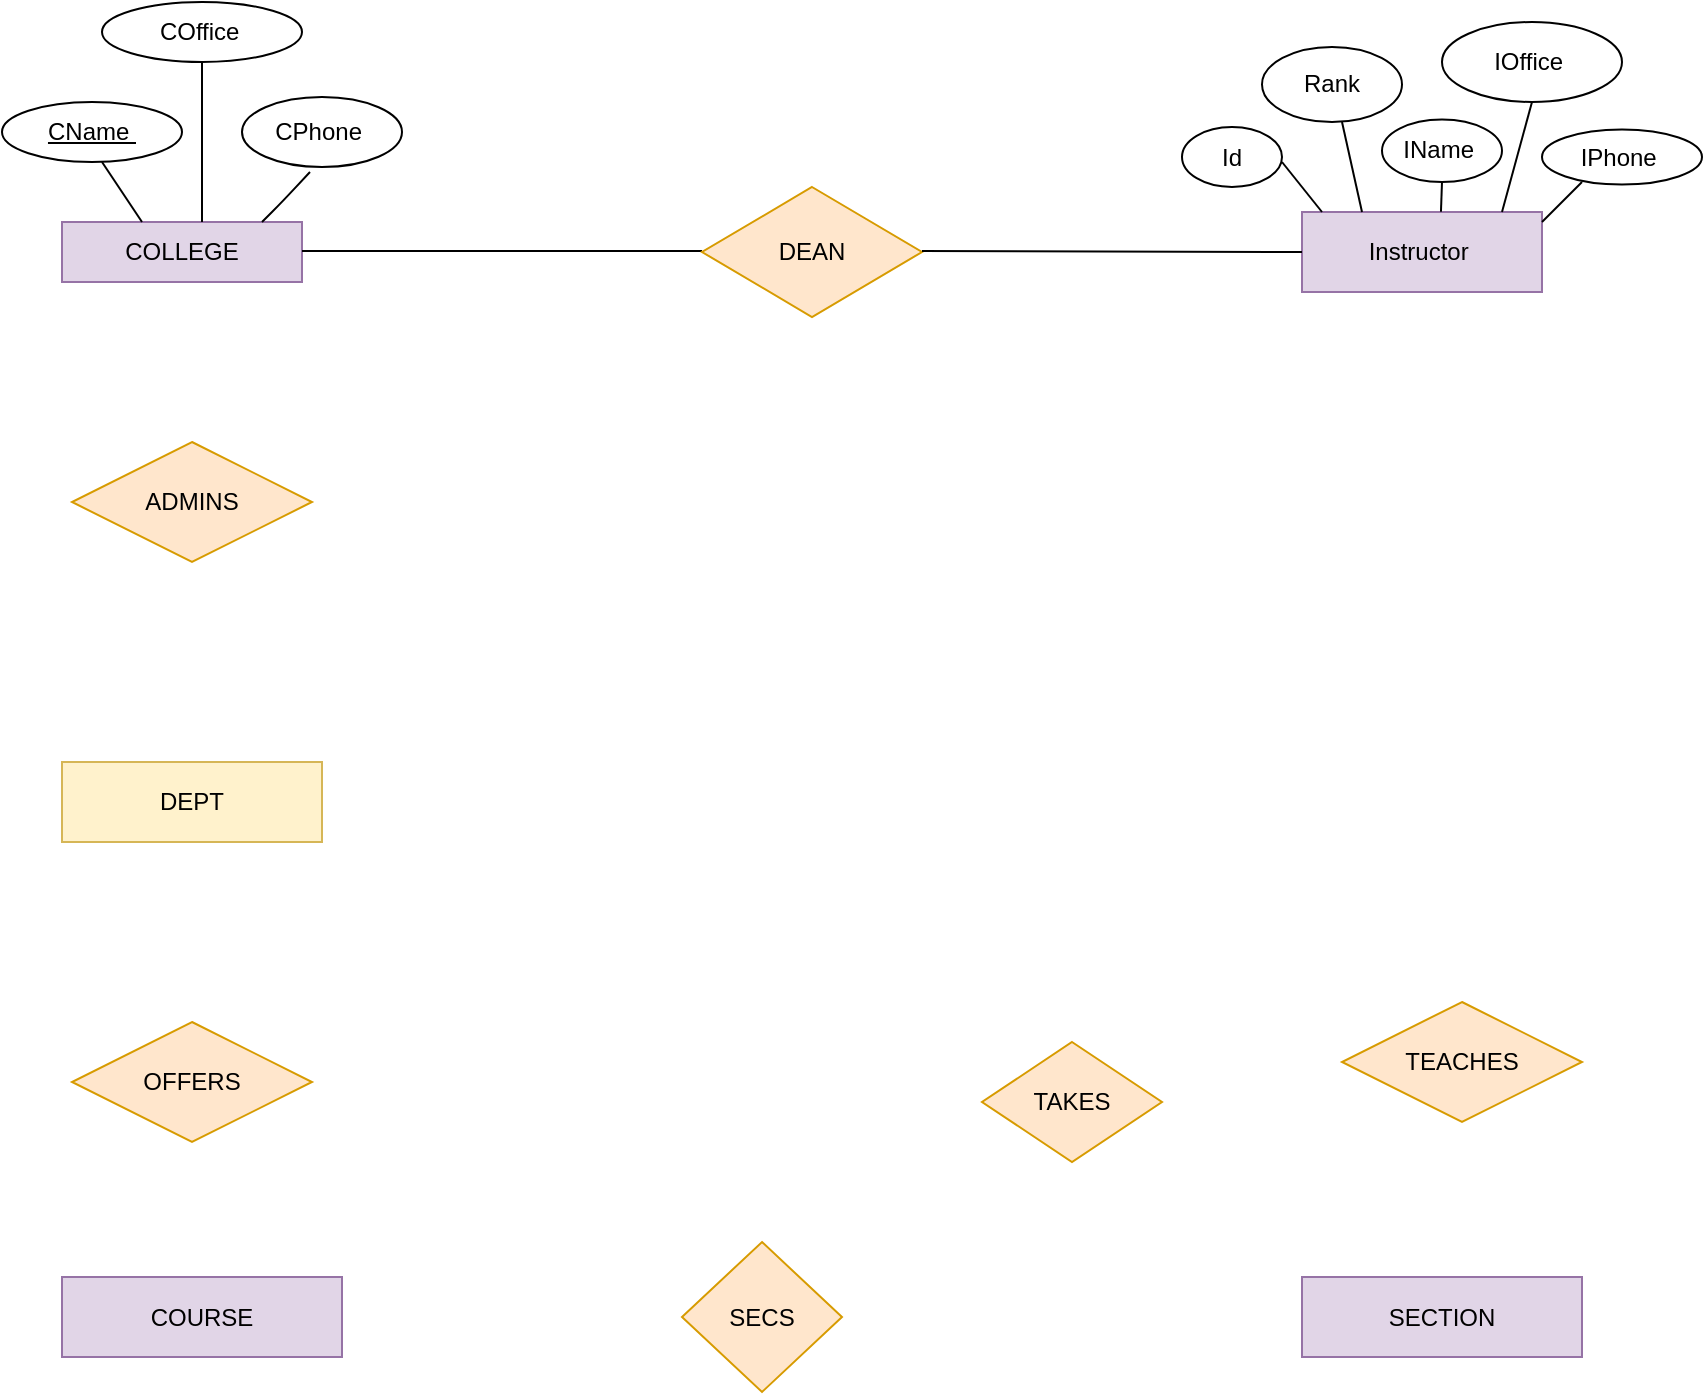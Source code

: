 <mxfile version="15.2.9" type="github">
  <diagram id="cwanQjXD79KrLpl_3qka" name="Page-1">
    <mxGraphModel dx="1113" dy="759" grid="1" gridSize="10" guides="1" tooltips="1" connect="1" arrows="1" fold="1" page="1" pageScale="1" pageWidth="850" pageHeight="1100" math="0" shadow="0">
      <root>
        <mxCell id="0" />
        <mxCell id="1" parent="0" />
        <mxCell id="S3XfZIIq3TjoQU57foUY-1" value="" style="ellipse;whiteSpace=wrap;html=1;" vertex="1" parent="1">
          <mxGeometry x="60" y="20" width="100" height="30" as="geometry" />
        </mxCell>
        <mxCell id="S3XfZIIq3TjoQU57foUY-2" value="CPhone&amp;nbsp;" style="ellipse;whiteSpace=wrap;html=1;" vertex="1" parent="1">
          <mxGeometry x="130" y="67.5" width="80" height="35" as="geometry" />
        </mxCell>
        <mxCell id="S3XfZIIq3TjoQU57foUY-4" value="CName&amp;nbsp;" style="ellipse;whiteSpace=wrap;html=1;fontStyle=4" vertex="1" parent="1">
          <mxGeometry x="10" y="70" width="90" height="30" as="geometry" />
        </mxCell>
        <mxCell id="S3XfZIIq3TjoQU57foUY-5" value="COffice&amp;nbsp;" style="text;html=1;align=center;verticalAlign=middle;resizable=0;points=[];autosize=1;strokeColor=none;fillColor=none;" vertex="1" parent="1">
          <mxGeometry x="80" y="25" width="60" height="20" as="geometry" />
        </mxCell>
        <mxCell id="S3XfZIIq3TjoQU57foUY-8" value="COLLEGE" style="rounded=0;whiteSpace=wrap;html=1;fillColor=#e1d5e7;strokeColor=#9673a6;" vertex="1" parent="1">
          <mxGeometry x="40" y="130" width="120" height="30" as="geometry" />
        </mxCell>
        <mxCell id="S3XfZIIq3TjoQU57foUY-9" value="" style="endArrow=none;html=1;entryX=0.425;entryY=1.071;entryDx=0;entryDy=0;entryPerimeter=0;" edge="1" parent="1" target="S3XfZIIq3TjoQU57foUY-2">
          <mxGeometry width="50" height="50" relative="1" as="geometry">
            <mxPoint x="140" y="130" as="sourcePoint" />
            <mxPoint x="170" y="100" as="targetPoint" />
            <Array as="points">
              <mxPoint x="150" y="120" />
            </Array>
          </mxGeometry>
        </mxCell>
        <mxCell id="S3XfZIIq3TjoQU57foUY-10" value="" style="endArrow=none;html=1;" edge="1" parent="1">
          <mxGeometry width="50" height="50" relative="1" as="geometry">
            <mxPoint x="60" y="100" as="sourcePoint" />
            <mxPoint x="80" y="130" as="targetPoint" />
            <Array as="points" />
          </mxGeometry>
        </mxCell>
        <mxCell id="S3XfZIIq3TjoQU57foUY-11" value="" style="endArrow=none;html=1;" edge="1" parent="1">
          <mxGeometry width="50" height="50" relative="1" as="geometry">
            <mxPoint x="110" y="130" as="sourcePoint" />
            <mxPoint x="110" y="50" as="targetPoint" />
          </mxGeometry>
        </mxCell>
        <mxCell id="S3XfZIIq3TjoQU57foUY-12" value="" style="endArrow=none;html=1;" edge="1" parent="1">
          <mxGeometry width="50" height="50" relative="1" as="geometry">
            <mxPoint x="160" y="144.5" as="sourcePoint" />
            <mxPoint x="360" y="144.5" as="targetPoint" />
          </mxGeometry>
        </mxCell>
        <mxCell id="S3XfZIIq3TjoQU57foUY-13" value="DEAN" style="rhombus;whiteSpace=wrap;html=1;fillColor=#ffe6cc;strokeColor=#d79b00;" vertex="1" parent="1">
          <mxGeometry x="360" y="112.5" width="110" height="65" as="geometry" />
        </mxCell>
        <mxCell id="S3XfZIIq3TjoQU57foUY-14" value="Instructor&amp;nbsp;" style="rounded=0;whiteSpace=wrap;html=1;fillColor=#e1d5e7;strokeColor=#9673a6;" vertex="1" parent="1">
          <mxGeometry x="660" y="125" width="120" height="40" as="geometry" />
        </mxCell>
        <mxCell id="S3XfZIIq3TjoQU57foUY-15" value="" style="endArrow=none;html=1;entryX=0;entryY=0.5;entryDx=0;entryDy=0;" edge="1" parent="1" target="S3XfZIIq3TjoQU57foUY-14">
          <mxGeometry width="50" height="50" relative="1" as="geometry">
            <mxPoint x="470" y="144.5" as="sourcePoint" />
            <mxPoint x="650" y="144.5" as="targetPoint" />
          </mxGeometry>
        </mxCell>
        <mxCell id="S3XfZIIq3TjoQU57foUY-16" value="IPhone&amp;nbsp;" style="ellipse;whiteSpace=wrap;html=1;" vertex="1" parent="1">
          <mxGeometry x="780" y="83.75" width="80" height="27.5" as="geometry" />
        </mxCell>
        <mxCell id="S3XfZIIq3TjoQU57foUY-17" value="IOffice&amp;nbsp;" style="ellipse;whiteSpace=wrap;html=1;" vertex="1" parent="1">
          <mxGeometry x="730" y="30" width="90" height="40" as="geometry" />
        </mxCell>
        <mxCell id="S3XfZIIq3TjoQU57foUY-18" value="IName&amp;nbsp;" style="ellipse;whiteSpace=wrap;html=1;" vertex="1" parent="1">
          <mxGeometry x="700" y="78.75" width="60" height="31.25" as="geometry" />
        </mxCell>
        <mxCell id="S3XfZIIq3TjoQU57foUY-19" value="Rank" style="ellipse;whiteSpace=wrap;html=1;" vertex="1" parent="1">
          <mxGeometry x="640" y="42.5" width="70" height="37.5" as="geometry" />
        </mxCell>
        <mxCell id="S3XfZIIq3TjoQU57foUY-20" value="Id" style="ellipse;whiteSpace=wrap;html=1;" vertex="1" parent="1">
          <mxGeometry x="600" y="82.5" width="50" height="30" as="geometry" />
        </mxCell>
        <mxCell id="S3XfZIIq3TjoQU57foUY-21" value="" style="endArrow=none;html=1;" edge="1" parent="1">
          <mxGeometry width="50" height="50" relative="1" as="geometry">
            <mxPoint x="780" y="130" as="sourcePoint" />
            <mxPoint x="800" y="110" as="targetPoint" />
          </mxGeometry>
        </mxCell>
        <mxCell id="S3XfZIIq3TjoQU57foUY-22" value="" style="endArrow=none;html=1;exitX=0.25;exitY=0;exitDx=0;exitDy=0;" edge="1" parent="1" source="S3XfZIIq3TjoQU57foUY-14">
          <mxGeometry width="50" height="50" relative="1" as="geometry">
            <mxPoint x="690" y="120" as="sourcePoint" />
            <mxPoint x="680" y="80" as="targetPoint" />
          </mxGeometry>
        </mxCell>
        <mxCell id="S3XfZIIq3TjoQU57foUY-23" value="" style="endArrow=none;html=1;" edge="1" parent="1">
          <mxGeometry width="50" height="50" relative="1" as="geometry">
            <mxPoint x="670" y="125" as="sourcePoint" />
            <mxPoint x="650" y="100" as="targetPoint" />
          </mxGeometry>
        </mxCell>
        <mxCell id="S3XfZIIq3TjoQU57foUY-24" value="" style="endArrow=none;html=1;exitX=0.579;exitY=-0.003;exitDx=0;exitDy=0;exitPerimeter=0;" edge="1" parent="1" source="S3XfZIIq3TjoQU57foUY-14">
          <mxGeometry width="50" height="50" relative="1" as="geometry">
            <mxPoint x="730" y="120" as="sourcePoint" />
            <mxPoint x="730" y="110" as="targetPoint" />
            <Array as="points" />
          </mxGeometry>
        </mxCell>
        <mxCell id="S3XfZIIq3TjoQU57foUY-25" value="" style="endArrow=none;html=1;entryX=0.5;entryY=1;entryDx=0;entryDy=0;" edge="1" parent="1" target="S3XfZIIq3TjoQU57foUY-17">
          <mxGeometry width="50" height="50" relative="1" as="geometry">
            <mxPoint x="760" y="125" as="sourcePoint" />
            <mxPoint x="800" y="55" as="targetPoint" />
          </mxGeometry>
        </mxCell>
        <mxCell id="S3XfZIIq3TjoQU57foUY-26" value="ADMINS" style="shape=rhombus;perimeter=rhombusPerimeter;whiteSpace=wrap;html=1;align=center;fillColor=#ffe6cc;strokeColor=#d79b00;" vertex="1" parent="1">
          <mxGeometry x="45" y="240" width="120" height="60" as="geometry" />
        </mxCell>
        <mxCell id="S3XfZIIq3TjoQU57foUY-27" value="TEACHES" style="shape=rhombus;perimeter=rhombusPerimeter;whiteSpace=wrap;html=1;align=center;fillColor=#ffe6cc;strokeColor=#d79b00;" vertex="1" parent="1">
          <mxGeometry x="680" y="520" width="120" height="60" as="geometry" />
        </mxCell>
        <mxCell id="S3XfZIIq3TjoQU57foUY-28" value="OFFERS" style="shape=rhombus;perimeter=rhombusPerimeter;whiteSpace=wrap;html=1;align=center;fillColor=#ffe6cc;strokeColor=#d79b00;" vertex="1" parent="1">
          <mxGeometry x="45" y="530" width="120" height="60" as="geometry" />
        </mxCell>
        <mxCell id="S3XfZIIq3TjoQU57foUY-30" value="DEPT" style="rounded=0;whiteSpace=wrap;html=1;fillColor=#fff2cc;strokeColor=#d6b656;" vertex="1" parent="1">
          <mxGeometry x="40" y="400" width="130" height="40" as="geometry" />
        </mxCell>
        <mxCell id="S3XfZIIq3TjoQU57foUY-31" value="SECS" style="rhombus;whiteSpace=wrap;html=1;rotation=0;fillColor=#ffe6cc;strokeColor=#d79b00;" vertex="1" parent="1">
          <mxGeometry x="350" y="640" width="80" height="75" as="geometry" />
        </mxCell>
        <mxCell id="S3XfZIIq3TjoQU57foUY-32" value="COURSE" style="rounded=0;whiteSpace=wrap;html=1;fillColor=#e1d5e7;strokeColor=#9673a6;" vertex="1" parent="1">
          <mxGeometry x="40" y="657.5" width="140" height="40" as="geometry" />
        </mxCell>
        <mxCell id="S3XfZIIq3TjoQU57foUY-33" value="SECTION" style="rounded=0;whiteSpace=wrap;html=1;fillColor=#e1d5e7;strokeColor=#9673a6;" vertex="1" parent="1">
          <mxGeometry x="660" y="657.5" width="140" height="40" as="geometry" />
        </mxCell>
        <mxCell id="S3XfZIIq3TjoQU57foUY-34" value="TAKES" style="rhombus;whiteSpace=wrap;html=1;fillColor=#ffe6cc;strokeColor=#d79b00;" vertex="1" parent="1">
          <mxGeometry x="500" y="540" width="90" height="60" as="geometry" />
        </mxCell>
      </root>
    </mxGraphModel>
  </diagram>
</mxfile>
